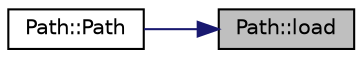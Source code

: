 digraph "Path::load"
{
 // LATEX_PDF_SIZE
  edge [fontname="Helvetica",fontsize="10",labelfontname="Helvetica",labelfontsize="10"];
  node [fontname="Helvetica",fontsize="10",shape=record];
  rankdir="RL";
  Node1 [label="Path::load",height=0.2,width=0.4,color="black", fillcolor="grey75", style="filled", fontcolor="black",tooltip=" "];
  Node1 -> Node2 [dir="back",color="midnightblue",fontsize="10",style="solid",fontname="Helvetica"];
  Node2 [label="Path::Path",height=0.2,width=0.4,color="black", fillcolor="white", style="filled",URL="$class_path.html#ae9ae307831520e338154143243a24a67",tooltip="Turns a string to a path, creating it if create = true and it doesn't already exists."];
}
